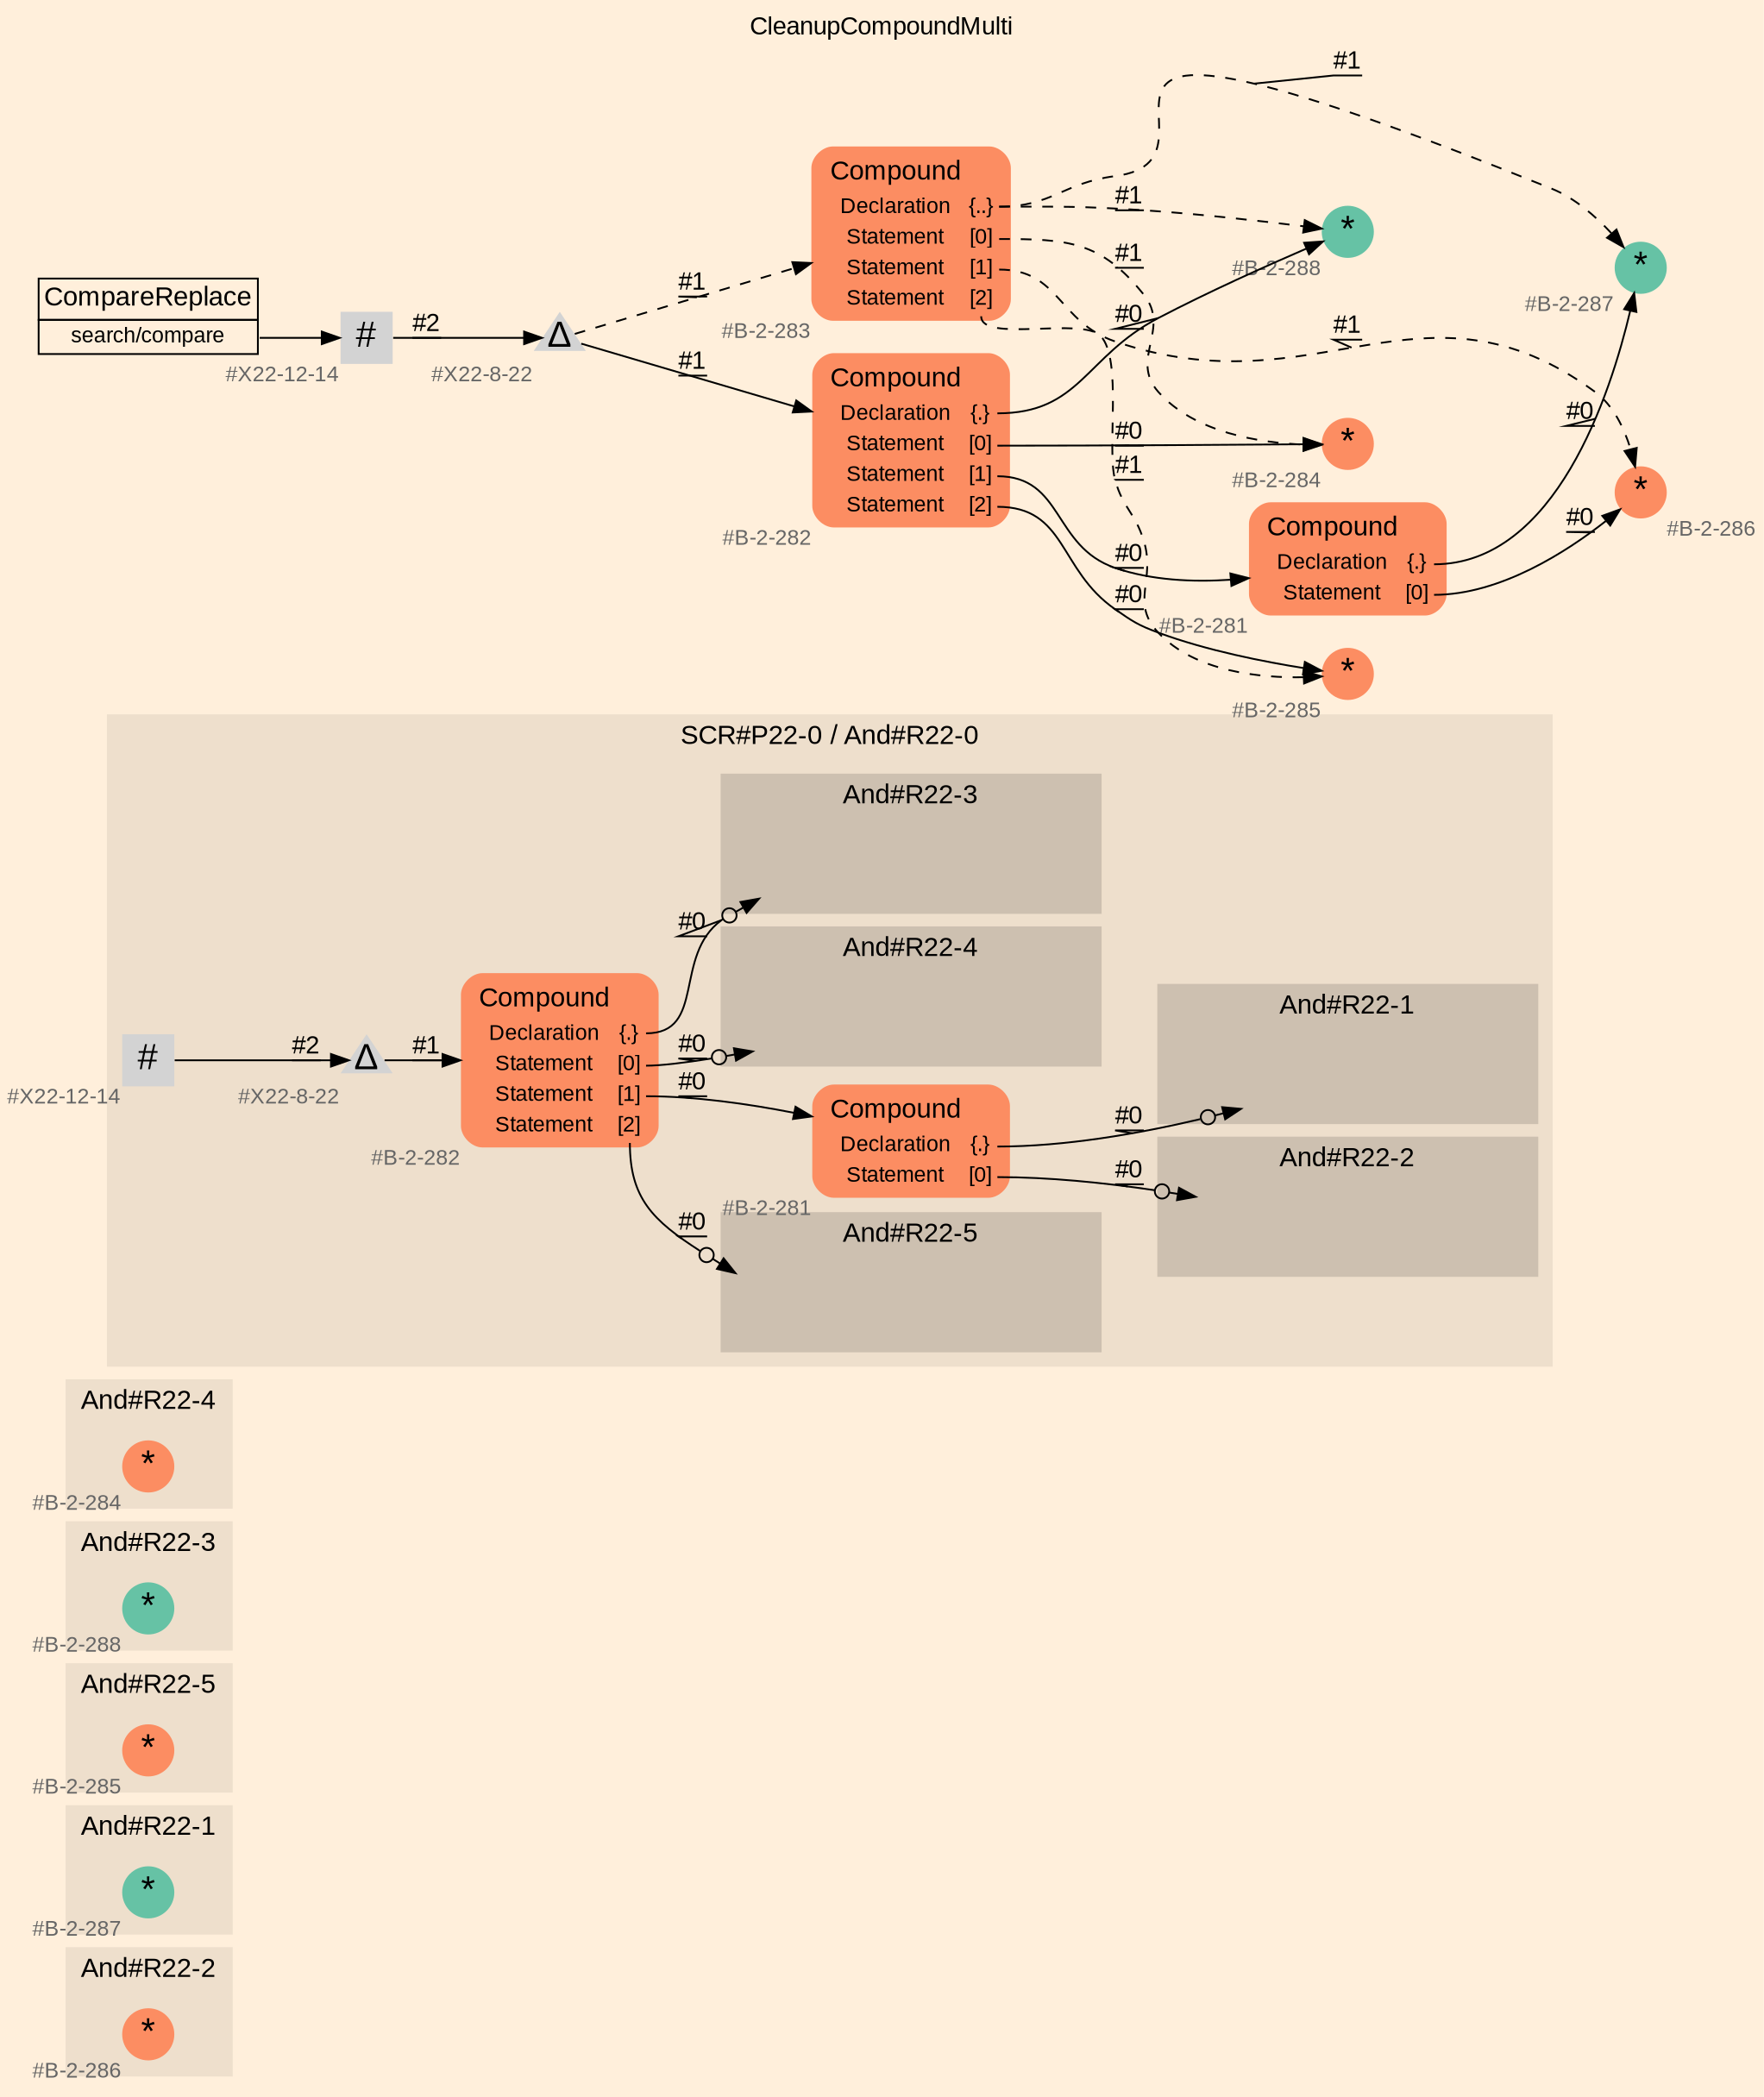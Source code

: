 digraph "CleanupCompoundMulti" {
label = "CleanupCompoundMulti"
labelloc = t
graph [
    rankdir = "LR"
    ranksep = 0.3
    bgcolor = antiquewhite1
    color = black
    fontcolor = black
    fontname = "Arial"
];
node [
    fontname = "Arial"
];
edge [
    fontname = "Arial"
];

// -------------------- figure And#R22-2 --------------------
// -------- region And#R22-2 ----------
subgraph "clusterAnd#R22-2" {
    label = "And#R22-2"
    style = "filled"
    color = antiquewhite2
    fontsize = "15"
    // -------- block And#R22-2/#B-2-286 ----------
    "And#R22-2/#B-2-286" [
        fillcolor = "/set28/2"
        xlabel = "#B-2-286"
        fontsize = "12"
        fontcolor = grey40
        shape = "circle"
        label = <<FONT COLOR="black" POINT-SIZE="20">*</FONT>>
        style = "filled"
        penwidth = 0.0
        fixedsize = true
        width = 0.4
        height = 0.4
    ];
    
}


// -------------------- figure And#R22-1 --------------------
// -------- region And#R22-1 ----------
subgraph "clusterAnd#R22-1" {
    label = "And#R22-1"
    style = "filled"
    color = antiquewhite2
    fontsize = "15"
    // -------- block And#R22-1/#B-2-287 ----------
    "And#R22-1/#B-2-287" [
        fillcolor = "/set28/1"
        xlabel = "#B-2-287"
        fontsize = "12"
        fontcolor = grey40
        shape = "circle"
        label = <<FONT COLOR="black" POINT-SIZE="20">*</FONT>>
        style = "filled"
        penwidth = 0.0
        fixedsize = true
        width = 0.4
        height = 0.4
    ];
    
}


// -------------------- figure And#R22-5 --------------------
// -------- region And#R22-5 ----------
subgraph "clusterAnd#R22-5" {
    label = "And#R22-5"
    style = "filled"
    color = antiquewhite2
    fontsize = "15"
    // -------- block And#R22-5/#B-2-285 ----------
    "And#R22-5/#B-2-285" [
        fillcolor = "/set28/2"
        xlabel = "#B-2-285"
        fontsize = "12"
        fontcolor = grey40
        shape = "circle"
        label = <<FONT COLOR="black" POINT-SIZE="20">*</FONT>>
        style = "filled"
        penwidth = 0.0
        fixedsize = true
        width = 0.4
        height = 0.4
    ];
    
}


// -------------------- figure And#R22-3 --------------------
// -------- region And#R22-3 ----------
subgraph "clusterAnd#R22-3" {
    label = "And#R22-3"
    style = "filled"
    color = antiquewhite2
    fontsize = "15"
    // -------- block And#R22-3/#B-2-288 ----------
    "And#R22-3/#B-2-288" [
        fillcolor = "/set28/1"
        xlabel = "#B-2-288"
        fontsize = "12"
        fontcolor = grey40
        shape = "circle"
        label = <<FONT COLOR="black" POINT-SIZE="20">*</FONT>>
        style = "filled"
        penwidth = 0.0
        fixedsize = true
        width = 0.4
        height = 0.4
    ];
    
}


// -------------------- figure And#R22-4 --------------------
// -------- region And#R22-4 ----------
subgraph "clusterAnd#R22-4" {
    label = "And#R22-4"
    style = "filled"
    color = antiquewhite2
    fontsize = "15"
    // -------- block And#R22-4/#B-2-284 ----------
    "And#R22-4/#B-2-284" [
        fillcolor = "/set28/2"
        xlabel = "#B-2-284"
        fontsize = "12"
        fontcolor = grey40
        shape = "circle"
        label = <<FONT COLOR="black" POINT-SIZE="20">*</FONT>>
        style = "filled"
        penwidth = 0.0
        fixedsize = true
        width = 0.4
        height = 0.4
    ];
    
}


// -------------------- figure And#R22-0 --------------------
// -------- region And#R22-0 ----------
subgraph "clusterAnd#R22-0" {
    label = "SCR#P22-0 / And#R22-0"
    style = "filled"
    color = antiquewhite2
    fontsize = "15"
    // -------- block And#R22-0/#B-2-281 ----------
    "And#R22-0/#B-2-281" [
        fillcolor = "/set28/2"
        xlabel = "#B-2-281"
        fontsize = "12"
        fontcolor = grey40
        shape = "plaintext"
        label = <<TABLE BORDER="0" CELLBORDER="0" CELLSPACING="0">
         <TR><TD><FONT COLOR="black" POINT-SIZE="15">Compound</FONT></TD></TR>
         <TR><TD><FONT COLOR="black" POINT-SIZE="12">Declaration</FONT></TD><TD PORT="port0"><FONT COLOR="black" POINT-SIZE="12">{.}</FONT></TD></TR>
         <TR><TD><FONT COLOR="black" POINT-SIZE="12">Statement</FONT></TD><TD PORT="port1"><FONT COLOR="black" POINT-SIZE="12">[0]</FONT></TD></TR>
        </TABLE>>
        style = "rounded,filled"
    ];
    
    // -------- block And#R22-0/#X22-8-22 ----------
    "And#R22-0/#X22-8-22" [
        xlabel = "#X22-8-22"
        fontsize = "12"
        fontcolor = grey40
        shape = "triangle"
        label = <<FONT COLOR="black" POINT-SIZE="20">Δ</FONT>>
        style = "filled"
        penwidth = 0.0
        fixedsize = true
        width = 0.4
        height = 0.4
    ];
    
    // -------- block And#R22-0/#B-2-282 ----------
    "And#R22-0/#B-2-282" [
        fillcolor = "/set28/2"
        xlabel = "#B-2-282"
        fontsize = "12"
        fontcolor = grey40
        shape = "plaintext"
        label = <<TABLE BORDER="0" CELLBORDER="0" CELLSPACING="0">
         <TR><TD><FONT COLOR="black" POINT-SIZE="15">Compound</FONT></TD></TR>
         <TR><TD><FONT COLOR="black" POINT-SIZE="12">Declaration</FONT></TD><TD PORT="port0"><FONT COLOR="black" POINT-SIZE="12">{.}</FONT></TD></TR>
         <TR><TD><FONT COLOR="black" POINT-SIZE="12">Statement</FONT></TD><TD PORT="port1"><FONT COLOR="black" POINT-SIZE="12">[0]</FONT></TD></TR>
         <TR><TD><FONT COLOR="black" POINT-SIZE="12">Statement</FONT></TD><TD PORT="port2"><FONT COLOR="black" POINT-SIZE="12">[1]</FONT></TD></TR>
         <TR><TD><FONT COLOR="black" POINT-SIZE="12">Statement</FONT></TD><TD PORT="port3"><FONT COLOR="black" POINT-SIZE="12">[2]</FONT></TD></TR>
        </TABLE>>
        style = "rounded,filled"
    ];
    
    // -------- block And#R22-0/#X22-12-14 ----------
    "And#R22-0/#X22-12-14" [
        xlabel = "#X22-12-14"
        fontsize = "12"
        fontcolor = grey40
        shape = "square"
        label = <<FONT COLOR="black" POINT-SIZE="20">#</FONT>>
        style = "filled"
        penwidth = 0.0
        fixedsize = true
        width = 0.4
        height = 0.4
    ];
    
    // -------- region And#R22-0/And#R22-1 ----------
    subgraph "clusterAnd#R22-0/And#R22-1" {
        label = "And#R22-1"
        style = "filled"
        color = antiquewhite3
        fontsize = "15"
        // -------- block And#R22-0/And#R22-1/#B-2-287 ----------
        "And#R22-0/And#R22-1/#B-2-287" [
            fillcolor = "/set28/1"
            xlabel = "#B-2-287"
            fontsize = "12"
            fontcolor = grey40
            shape = "none"
            style = "invisible"
        ];
        
    }
    
    // -------- region And#R22-0/And#R22-2 ----------
    subgraph "clusterAnd#R22-0/And#R22-2" {
        label = "And#R22-2"
        style = "filled"
        color = antiquewhite3
        fontsize = "15"
        // -------- block And#R22-0/And#R22-2/#B-2-286 ----------
        "And#R22-0/And#R22-2/#B-2-286" [
            fillcolor = "/set28/2"
            xlabel = "#B-2-286"
            fontsize = "12"
            fontcolor = grey40
            shape = "none"
            style = "invisible"
        ];
        
    }
    
    // -------- region And#R22-0/And#R22-3 ----------
    subgraph "clusterAnd#R22-0/And#R22-3" {
        label = "And#R22-3"
        style = "filled"
        color = antiquewhite3
        fontsize = "15"
        // -------- block And#R22-0/And#R22-3/#B-2-288 ----------
        "And#R22-0/And#R22-3/#B-2-288" [
            fillcolor = "/set28/1"
            xlabel = "#B-2-288"
            fontsize = "12"
            fontcolor = grey40
            shape = "none"
            style = "invisible"
        ];
        
    }
    
    // -------- region And#R22-0/And#R22-4 ----------
    subgraph "clusterAnd#R22-0/And#R22-4" {
        label = "And#R22-4"
        style = "filled"
        color = antiquewhite3
        fontsize = "15"
        // -------- block And#R22-0/And#R22-4/#B-2-284 ----------
        "And#R22-0/And#R22-4/#B-2-284" [
            fillcolor = "/set28/2"
            xlabel = "#B-2-284"
            fontsize = "12"
            fontcolor = grey40
            shape = "none"
            style = "invisible"
        ];
        
    }
    
    // -------- region And#R22-0/And#R22-5 ----------
    subgraph "clusterAnd#R22-0/And#R22-5" {
        label = "And#R22-5"
        style = "filled"
        color = antiquewhite3
        fontsize = "15"
        // -------- block And#R22-0/And#R22-5/#B-2-285 ----------
        "And#R22-0/And#R22-5/#B-2-285" [
            fillcolor = "/set28/2"
            xlabel = "#B-2-285"
            fontsize = "12"
            fontcolor = grey40
            shape = "none"
            style = "invisible"
        ];
        
    }
    
}

"And#R22-0/#B-2-281":port0 -> "And#R22-0/And#R22-1/#B-2-287" [
    arrowhead="normalnoneodot"
    label = "#0"
    decorate = true
    color = black
    fontcolor = black
];

"And#R22-0/#B-2-281":port1 -> "And#R22-0/And#R22-2/#B-2-286" [
    arrowhead="normalnoneodot"
    label = "#0"
    decorate = true
    color = black
    fontcolor = black
];

"And#R22-0/#X22-8-22" -> "And#R22-0/#B-2-282" [
    label = "#1"
    decorate = true
    color = black
    fontcolor = black
];

"And#R22-0/#B-2-282":port0 -> "And#R22-0/And#R22-3/#B-2-288" [
    arrowhead="normalnoneodot"
    label = "#0"
    decorate = true
    color = black
    fontcolor = black
];

"And#R22-0/#B-2-282":port1 -> "And#R22-0/And#R22-4/#B-2-284" [
    arrowhead="normalnoneodot"
    label = "#0"
    decorate = true
    color = black
    fontcolor = black
];

"And#R22-0/#B-2-282":port2 -> "And#R22-0/#B-2-281" [
    label = "#0"
    decorate = true
    color = black
    fontcolor = black
];

"And#R22-0/#B-2-282":port3 -> "And#R22-0/And#R22-5/#B-2-285" [
    arrowhead="normalnoneodot"
    label = "#0"
    decorate = true
    color = black
    fontcolor = black
];

"And#R22-0/#X22-12-14" -> "And#R22-0/#X22-8-22" [
    label = "#2"
    decorate = true
    color = black
    fontcolor = black
];


// -------------------- transformation figure --------------------
// -------- block CR#X22-10-22 ----------
"CR#X22-10-22" [
    fillcolor = antiquewhite1
    fontsize = "12"
    fontcolor = grey40
    shape = "plaintext"
    label = <<TABLE BORDER="0" CELLBORDER="1" CELLSPACING="0">
     <TR><TD><FONT COLOR="black" POINT-SIZE="15">CompareReplace</FONT></TD></TR>
     <TR><TD PORT="port0"><FONT COLOR="black" POINT-SIZE="12">search/compare</FONT></TD></TR>
    </TABLE>>
    style = "filled"
    color = black
];

// -------- block #X22-12-14 ----------
"#X22-12-14" [
    xlabel = "#X22-12-14"
    fontsize = "12"
    fontcolor = grey40
    shape = "square"
    label = <<FONT COLOR="black" POINT-SIZE="20">#</FONT>>
    style = "filled"
    penwidth = 0.0
    fixedsize = true
    width = 0.4
    height = 0.4
];

// -------- block #X22-8-22 ----------
"#X22-8-22" [
    xlabel = "#X22-8-22"
    fontsize = "12"
    fontcolor = grey40
    shape = "triangle"
    label = <<FONT COLOR="black" POINT-SIZE="20">Δ</FONT>>
    style = "filled"
    penwidth = 0.0
    fixedsize = true
    width = 0.4
    height = 0.4
];

// -------- block #B-2-282 ----------
"#B-2-282" [
    fillcolor = "/set28/2"
    xlabel = "#B-2-282"
    fontsize = "12"
    fontcolor = grey40
    shape = "plaintext"
    label = <<TABLE BORDER="0" CELLBORDER="0" CELLSPACING="0">
     <TR><TD><FONT COLOR="black" POINT-SIZE="15">Compound</FONT></TD></TR>
     <TR><TD><FONT COLOR="black" POINT-SIZE="12">Declaration</FONT></TD><TD PORT="port0"><FONT COLOR="black" POINT-SIZE="12">{.}</FONT></TD></TR>
     <TR><TD><FONT COLOR="black" POINT-SIZE="12">Statement</FONT></TD><TD PORT="port1"><FONT COLOR="black" POINT-SIZE="12">[0]</FONT></TD></TR>
     <TR><TD><FONT COLOR="black" POINT-SIZE="12">Statement</FONT></TD><TD PORT="port2"><FONT COLOR="black" POINT-SIZE="12">[1]</FONT></TD></TR>
     <TR><TD><FONT COLOR="black" POINT-SIZE="12">Statement</FONT></TD><TD PORT="port3"><FONT COLOR="black" POINT-SIZE="12">[2]</FONT></TD></TR>
    </TABLE>>
    style = "rounded,filled"
];

// -------- block #B-2-288 ----------
"#B-2-288" [
    fillcolor = "/set28/1"
    xlabel = "#B-2-288"
    fontsize = "12"
    fontcolor = grey40
    shape = "circle"
    label = <<FONT COLOR="black" POINT-SIZE="20">*</FONT>>
    style = "filled"
    penwidth = 0.0
    fixedsize = true
    width = 0.4
    height = 0.4
];

// -------- block #B-2-284 ----------
"#B-2-284" [
    fillcolor = "/set28/2"
    xlabel = "#B-2-284"
    fontsize = "12"
    fontcolor = grey40
    shape = "circle"
    label = <<FONT COLOR="black" POINT-SIZE="20">*</FONT>>
    style = "filled"
    penwidth = 0.0
    fixedsize = true
    width = 0.4
    height = 0.4
];

// -------- block #B-2-281 ----------
"#B-2-281" [
    fillcolor = "/set28/2"
    xlabel = "#B-2-281"
    fontsize = "12"
    fontcolor = grey40
    shape = "plaintext"
    label = <<TABLE BORDER="0" CELLBORDER="0" CELLSPACING="0">
     <TR><TD><FONT COLOR="black" POINT-SIZE="15">Compound</FONT></TD></TR>
     <TR><TD><FONT COLOR="black" POINT-SIZE="12">Declaration</FONT></TD><TD PORT="port0"><FONT COLOR="black" POINT-SIZE="12">{.}</FONT></TD></TR>
     <TR><TD><FONT COLOR="black" POINT-SIZE="12">Statement</FONT></TD><TD PORT="port1"><FONT COLOR="black" POINT-SIZE="12">[0]</FONT></TD></TR>
    </TABLE>>
    style = "rounded,filled"
];

// -------- block #B-2-287 ----------
"#B-2-287" [
    fillcolor = "/set28/1"
    xlabel = "#B-2-287"
    fontsize = "12"
    fontcolor = grey40
    shape = "circle"
    label = <<FONT COLOR="black" POINT-SIZE="20">*</FONT>>
    style = "filled"
    penwidth = 0.0
    fixedsize = true
    width = 0.4
    height = 0.4
];

// -------- block #B-2-286 ----------
"#B-2-286" [
    fillcolor = "/set28/2"
    xlabel = "#B-2-286"
    fontsize = "12"
    fontcolor = grey40
    shape = "circle"
    label = <<FONT COLOR="black" POINT-SIZE="20">*</FONT>>
    style = "filled"
    penwidth = 0.0
    fixedsize = true
    width = 0.4
    height = 0.4
];

// -------- block #B-2-285 ----------
"#B-2-285" [
    fillcolor = "/set28/2"
    xlabel = "#B-2-285"
    fontsize = "12"
    fontcolor = grey40
    shape = "circle"
    label = <<FONT COLOR="black" POINT-SIZE="20">*</FONT>>
    style = "filled"
    penwidth = 0.0
    fixedsize = true
    width = 0.4
    height = 0.4
];

// -------- block #B-2-283 ----------
"#B-2-283" [
    fillcolor = "/set28/2"
    xlabel = "#B-2-283"
    fontsize = "12"
    fontcolor = grey40
    shape = "plaintext"
    label = <<TABLE BORDER="0" CELLBORDER="0" CELLSPACING="0">
     <TR><TD><FONT COLOR="black" POINT-SIZE="15">Compound</FONT></TD></TR>
     <TR><TD><FONT COLOR="black" POINT-SIZE="12">Declaration</FONT></TD><TD PORT="port0"><FONT COLOR="black" POINT-SIZE="12">{..}</FONT></TD></TR>
     <TR><TD><FONT COLOR="black" POINT-SIZE="12">Statement</FONT></TD><TD PORT="port1"><FONT COLOR="black" POINT-SIZE="12">[0]</FONT></TD></TR>
     <TR><TD><FONT COLOR="black" POINT-SIZE="12">Statement</FONT></TD><TD PORT="port2"><FONT COLOR="black" POINT-SIZE="12">[1]</FONT></TD></TR>
     <TR><TD><FONT COLOR="black" POINT-SIZE="12">Statement</FONT></TD><TD PORT="port3"><FONT COLOR="black" POINT-SIZE="12">[2]</FONT></TD></TR>
    </TABLE>>
    style = "rounded,filled"
];

"CR#X22-10-22":port0 -> "#X22-12-14" [
    label = ""
    decorate = true
    color = black
    fontcolor = black
];

"#X22-12-14" -> "#X22-8-22" [
    label = "#2"
    decorate = true
    color = black
    fontcolor = black
];

"#X22-8-22" -> "#B-2-282" [
    label = "#1"
    decorate = true
    color = black
    fontcolor = black
];

"#X22-8-22" -> "#B-2-283" [
    style="dashed"
    label = "#1"
    decorate = true
    color = black
    fontcolor = black
];

"#B-2-282":port0 -> "#B-2-288" [
    label = "#0"
    decorate = true
    color = black
    fontcolor = black
];

"#B-2-282":port1 -> "#B-2-284" [
    label = "#0"
    decorate = true
    color = black
    fontcolor = black
];

"#B-2-282":port2 -> "#B-2-281" [
    label = "#0"
    decorate = true
    color = black
    fontcolor = black
];

"#B-2-282":port3 -> "#B-2-285" [
    label = "#0"
    decorate = true
    color = black
    fontcolor = black
];

"#B-2-281":port0 -> "#B-2-287" [
    label = "#0"
    decorate = true
    color = black
    fontcolor = black
];

"#B-2-281":port1 -> "#B-2-286" [
    label = "#0"
    decorate = true
    color = black
    fontcolor = black
];

"#B-2-283":port0 -> "#B-2-287" [
    style="dashed"
    label = "#1"
    decorate = true
    color = black
    fontcolor = black
];

"#B-2-283":port0 -> "#B-2-288" [
    style="dashed"
    label = "#1"
    decorate = true
    color = black
    fontcolor = black
];

"#B-2-283":port1 -> "#B-2-284" [
    style="dashed"
    label = "#1"
    decorate = true
    color = black
    fontcolor = black
];

"#B-2-283":port2 -> "#B-2-286" [
    style="dashed"
    label = "#1"
    decorate = true
    color = black
    fontcolor = black
];

"#B-2-283":port3 -> "#B-2-285" [
    style="dashed"
    label = "#1"
    decorate = true
    color = black
    fontcolor = black
];


}
